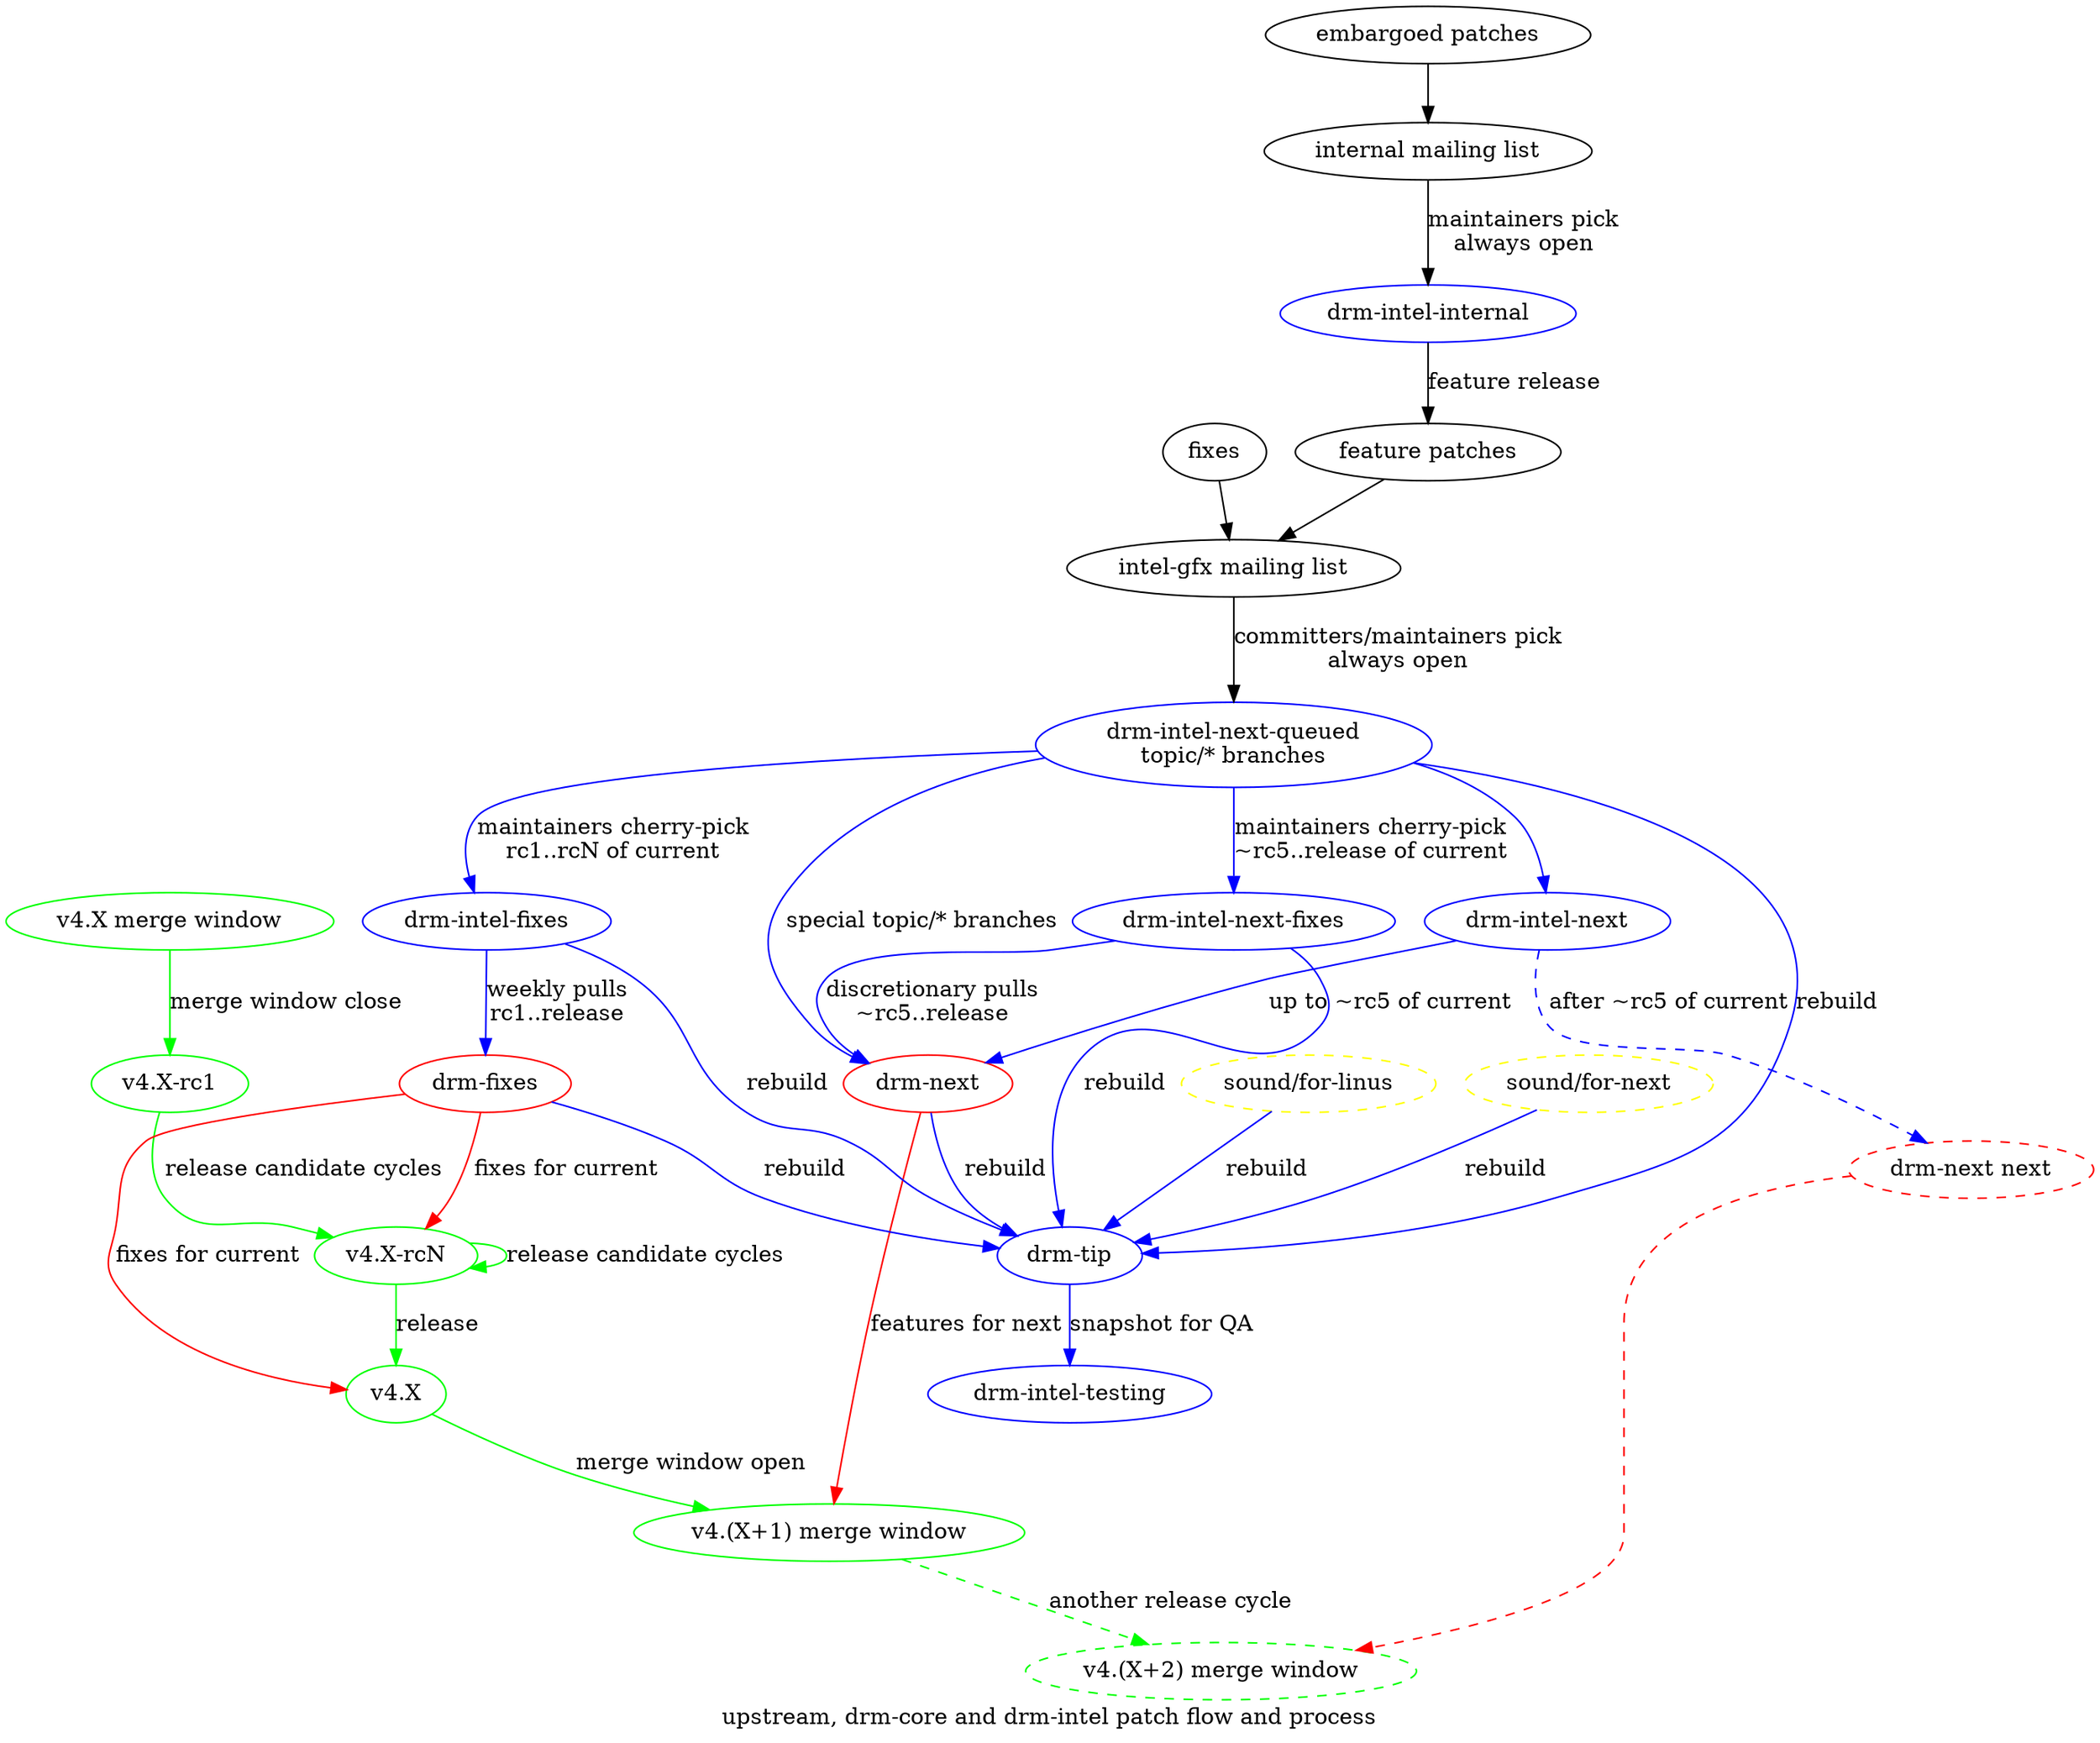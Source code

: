 #
# Copyright © 2014-2015 Intel Corporation
#
# Permission is hereby granted, free of charge, to any person obtaining a
# copy of this software and associated documentation files (the "Software"),
# to deal in the Software without restriction, including without limitation
# the rights to use, copy, modify, merge, publish, distribute, sublicense,
# and/or sell copies of the Software, and to permit persons to whom the
# Software is furnished to do so, subject to the following conditions:
#
# The above copyright notice and this permission notice (including the next
# paragraph) shall be included in all copies or substantial portions of the
# Software.
#
# THE SOFTWARE IS PROVIDED "AS IS", WITHOUT WARRANTY OF ANY KIND, EXPRESS OR
# IMPLIED, INCLUDING BUT NOT LIMITED TO THE WARRANTIES OF MERCHANTABILITY,
# FITNESS FOR A PARTICULAR PURPOSE AND NONINFRINGEMENT.  IN NO EVENT SHALL
# THE AUTHORS OR COPYRIGHT HOLDERS BE LIABLE FOR ANY CLAIM, DAMAGES OR OTHER
# LIABILITY, WHETHER IN AN ACTION OF CONTRACT, TORT OR OTHERWISE, ARISING
# FROM, OUT OF OR IN CONNECTION WITH THE SOFTWARE OR THE USE OR OTHER DEALINGS
# IN THE SOFTWARE.
#
# Authors:
#	Jani Nikula <jani.nikula@intel.com>
#

strict digraph "drm-intel" {
       label="upstream, drm-core and drm-intel patch flow and process"

       # upstream
       mw1 [label="v4.X merge window" color=green]
       rc1 [label="v4.X-rc1" color=green]
       rcN [label="v4.X-rcN" color=green]
       release [label="v4.X" color=green]
       mw2 [label="v4.(X+1) merge window" color=green]
       mw3 [label="v4.(X+2) merge window" color=green style=dashed]

       mw1 -> rc1 [label="merge window close" color=green];
       rc1 -> rcN -> rcN [label="release candidate cycles" color=green];
       rcN -> release [label="release" color=green];
       release -> mw2 [label="merge window open" color=green];
       mw2 -> mw3 [label="another release cycle" color=green style=dashed];

       # drm-core
       "drm-next" [color=red]
       "drm-fixes" [color=red]
       "drm-next next" [color=red style=dashed]

       "drm-fixes" -> rcN [label="fixes for current" color=red]
       "drm-fixes" -> release [label="fixes for current" color=red]
       "drm-next" -> mw2 [label="features for next" color=red]
       "drm-next next" -> mw3 [color=red style=dashed]

       # drm-intel
       "drm-intel-fixes" [color=blue]
       "drm-intel-next" [color=blue]
       "drm-intel-next-fixes" [color=blue]
       "drm-intel-next-queued" [label="drm-intel-next-queued\ntopic/* branches" color=blue]
       "drm-tip" [color=blue]
       "drm-intel-testing" [color=blue]
       "drm-intel-internal" [color=blue]

       "drm-intel-fixes" -> "drm-fixes" [label="weekly pulls\nrc1..release" color=blue]
       "drm-intel-next" -> "drm-next next" [label="after ~rc5 of current" color=blue style=dashed]
       "drm-intel-next" -> "drm-next" [label="up to ~rc5 of current" color=blue]
       "drm-intel-next-fixes" -> "drm-next" [label="discretionary pulls\n~rc5..release" color=blue]
       "drm-intel-next-queued" -> "drm-intel-next" [color=blue]
       "drm-intel-next-queued" -> "drm-next" [label="special topic/* branches" color=blue]
       "drm-tip" -> "drm-intel-testing" [label="snapshot for QA" color=blue]

       # other trees in nightly
       "sound/for-linus" [color=yellow style=dashed]
       "sound/for-next" [color=yellow style=dashed]

       # nightly rebuild
       "drm-intel-fixes" -> "drm-tip" [label="rebuild" color=blue]
       "drm-intel-next-fixes" -> "drm-tip" [label="rebuild" color=blue]
       "drm-intel-next-queued" -> "drm-tip" [label="rebuild" color=blue]
       "drm-next" -> "drm-tip" [label="rebuild" color=blue]
       "drm-fixes" -> "drm-tip" [label="rebuild" color=blue]
       "sound/for-next" -> "drm-tip" [label="rebuild" color=blue]
       "sound/for-linus" -> "drm-tip" [label="rebuild" color=blue]

       # patch flow
       "intel-gfx" [label="intel-gfx mailing list"]
       "internal" [label="internal mailing list"]

       "fixes" -> "intel-gfx"
       "feature patches" -> "intel-gfx"

       "embargoed patches" -> "internal"
       "drm-intel-internal" -> "feature patches" [label="feature release"]

       "internal" -> "drm-intel-internal" [label="maintainers pick\nalways open"]

       "intel-gfx" -> "drm-intel-next-queued" [label="committers/maintainers pick\nalways open"]
       "drm-intel-next-queued" -> "drm-intel-fixes" [label="maintainers cherry-pick\nrc1..rcN of current" color=blue]
       "drm-intel-next-queued" -> "drm-intel-next-fixes" [label="maintainers cherry-pick\n~rc5..release of current" color=blue]
}
